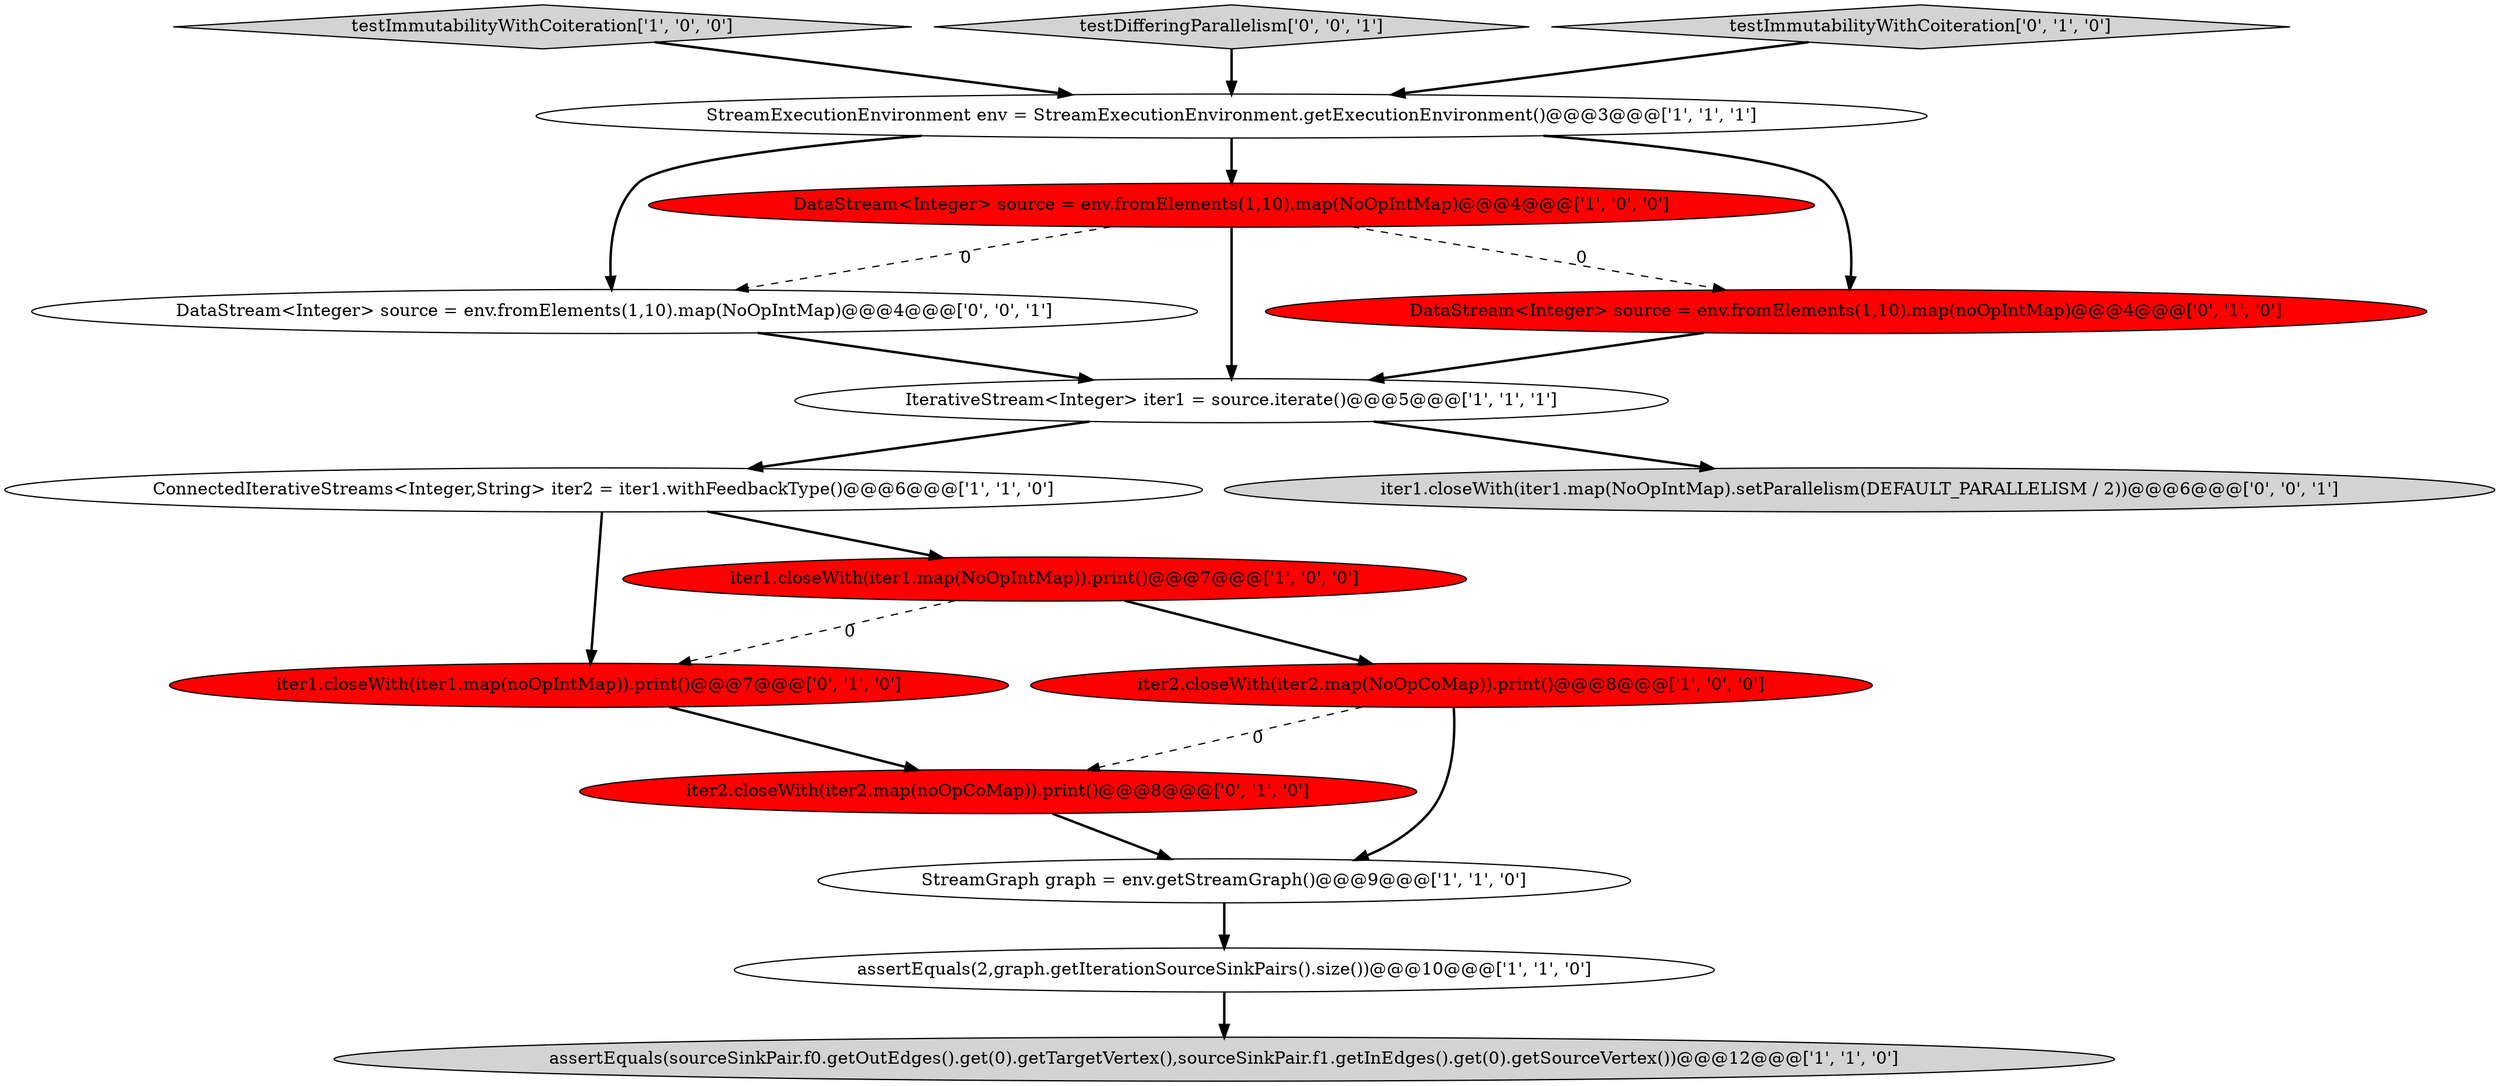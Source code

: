 digraph {
11 [style = filled, label = "iter1.closeWith(iter1.map(noOpIntMap)).print()@@@7@@@['0', '1', '0']", fillcolor = red, shape = ellipse image = "AAA1AAABBB2BBB"];
5 [style = filled, label = "iter1.closeWith(iter1.map(NoOpIntMap)).print()@@@7@@@['1', '0', '0']", fillcolor = red, shape = ellipse image = "AAA1AAABBB1BBB"];
7 [style = filled, label = "IterativeStream<Integer> iter1 = source.iterate()@@@5@@@['1', '1', '1']", fillcolor = white, shape = ellipse image = "AAA0AAABBB1BBB"];
14 [style = filled, label = "DataStream<Integer> source = env.fromElements(1,10).map(NoOpIntMap)@@@4@@@['0', '0', '1']", fillcolor = white, shape = ellipse image = "AAA0AAABBB3BBB"];
0 [style = filled, label = "iter2.closeWith(iter2.map(NoOpCoMap)).print()@@@8@@@['1', '0', '0']", fillcolor = red, shape = ellipse image = "AAA1AAABBB1BBB"];
2 [style = filled, label = "testImmutabilityWithCoiteration['1', '0', '0']", fillcolor = lightgray, shape = diamond image = "AAA0AAABBB1BBB"];
4 [style = filled, label = "ConnectedIterativeStreams<Integer,String> iter2 = iter1.withFeedbackType()@@@6@@@['1', '1', '0']", fillcolor = white, shape = ellipse image = "AAA0AAABBB1BBB"];
15 [style = filled, label = "testDifferingParallelism['0', '0', '1']", fillcolor = lightgray, shape = diamond image = "AAA0AAABBB3BBB"];
16 [style = filled, label = "iter1.closeWith(iter1.map(NoOpIntMap).setParallelism(DEFAULT_PARALLELISM / 2))@@@6@@@['0', '0', '1']", fillcolor = lightgray, shape = ellipse image = "AAA0AAABBB3BBB"];
10 [style = filled, label = "DataStream<Integer> source = env.fromElements(1,10).map(noOpIntMap)@@@4@@@['0', '1', '0']", fillcolor = red, shape = ellipse image = "AAA1AAABBB2BBB"];
3 [style = filled, label = "StreamExecutionEnvironment env = StreamExecutionEnvironment.getExecutionEnvironment()@@@3@@@['1', '1', '1']", fillcolor = white, shape = ellipse image = "AAA0AAABBB1BBB"];
1 [style = filled, label = "assertEquals(2,graph.getIterationSourceSinkPairs().size())@@@10@@@['1', '1', '0']", fillcolor = white, shape = ellipse image = "AAA0AAABBB1BBB"];
6 [style = filled, label = "DataStream<Integer> source = env.fromElements(1,10).map(NoOpIntMap)@@@4@@@['1', '0', '0']", fillcolor = red, shape = ellipse image = "AAA1AAABBB1BBB"];
9 [style = filled, label = "StreamGraph graph = env.getStreamGraph()@@@9@@@['1', '1', '0']", fillcolor = white, shape = ellipse image = "AAA0AAABBB1BBB"];
13 [style = filled, label = "testImmutabilityWithCoiteration['0', '1', '0']", fillcolor = lightgray, shape = diamond image = "AAA0AAABBB2BBB"];
12 [style = filled, label = "iter2.closeWith(iter2.map(noOpCoMap)).print()@@@8@@@['0', '1', '0']", fillcolor = red, shape = ellipse image = "AAA1AAABBB2BBB"];
8 [style = filled, label = "assertEquals(sourceSinkPair.f0.getOutEdges().get(0).getTargetVertex(),sourceSinkPair.f1.getInEdges().get(0).getSourceVertex())@@@12@@@['1', '1', '0']", fillcolor = lightgray, shape = ellipse image = "AAA0AAABBB1BBB"];
0->9 [style = bold, label=""];
1->8 [style = bold, label=""];
2->3 [style = bold, label=""];
3->14 [style = bold, label=""];
3->6 [style = bold, label=""];
11->12 [style = bold, label=""];
7->4 [style = bold, label=""];
0->12 [style = dashed, label="0"];
6->14 [style = dashed, label="0"];
12->9 [style = bold, label=""];
15->3 [style = bold, label=""];
10->7 [style = bold, label=""];
6->10 [style = dashed, label="0"];
14->7 [style = bold, label=""];
3->10 [style = bold, label=""];
13->3 [style = bold, label=""];
5->0 [style = bold, label=""];
5->11 [style = dashed, label="0"];
7->16 [style = bold, label=""];
6->7 [style = bold, label=""];
9->1 [style = bold, label=""];
4->11 [style = bold, label=""];
4->5 [style = bold, label=""];
}
